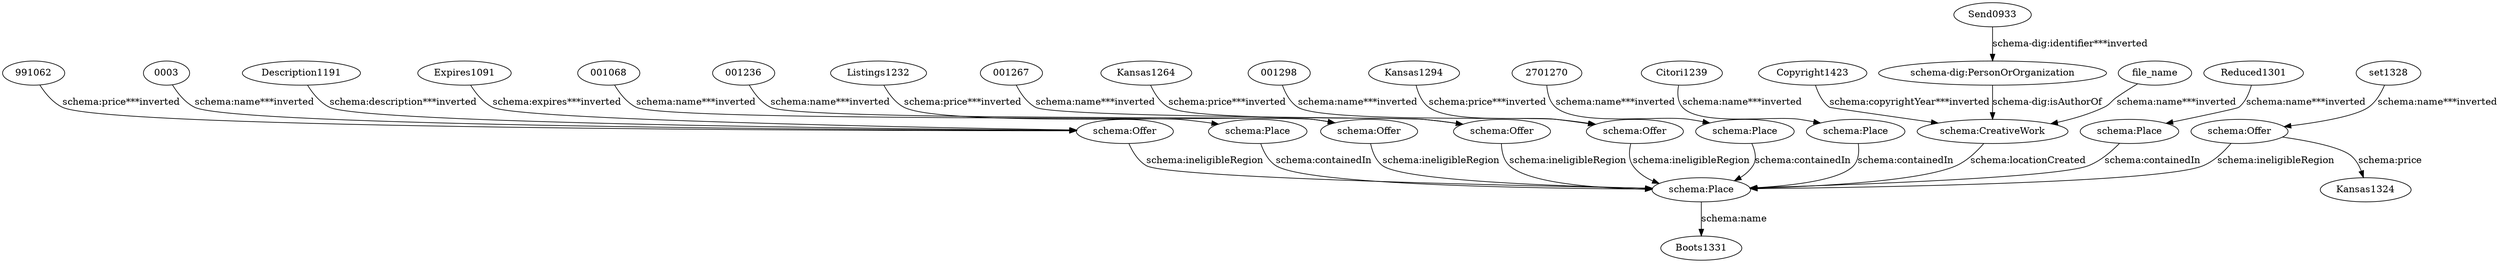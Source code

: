 digraph {
  "991062" [type=attribute_name,label="991062"]
  "2701270" [type=attribute_name,label="2701270"]
  "0003" [type=attribute_name,label="0003"]
  "schema:Offer1" [type=class_uri,label="schema:Offer"]
  "001068" [type=attribute_name,label="001068"]
  "schema:Place1" [type=class_uri,label="schema:Place"]
  "001236" [type=attribute_name,label="001236"]
  "schema:Offer2" [type=class_uri,label="schema:Offer"]
  "001267" [type=attribute_name,label="001267"]
  "schema:Offer3" [type=class_uri,label="schema:Offer"]
  "001298" [type=attribute_name,label="001298"]
  "schema:Offer4" [type=class_uri,label="schema:Offer"]
  "schema:Place3" [type=class_uri,label="schema:Place"]
  Citori1239 [type=attribute_name,label=Citori1239]
  "schema:Place2" [type=class_uri,label="schema:Place"]
  Copyright1423 [type=attribute_name,label=Copyright1423]
  "schema:CreativeWork1" [type=class_uri,label="schema:CreativeWork"]
  Description1191 [type=attribute_name,label=Description1191]
  Expires1091 [type=attribute_name,label=Expires1091]
  Kansas1264 [type=attribute_name,label=Kansas1264]
  Kansas1294 [type=attribute_name,label=Kansas1294]
  Listings1232 [type=attribute_name,label=Listings1232]
  Reduced1301 [type=attribute_name,label=Reduced1301]
  "schema:Place4" [type=class_uri,label="schema:Place"]
  Send0933 [type=attribute_name,label=Send0933]
  "schema-dig:PersonOrOrganization1" [type=class_uri,label="schema-dig:PersonOrOrganization"]
  file_name [type=attribute_name,label=file_name]
  "schema:Place5" [type=class_uri,label="schema:Place"]
  "schema:Offer5" [type=class_uri,label="schema:Offer"]
  Kansas1324 [type=attribute_name,label=Kansas1324]
  Boots1331 [type=attribute_name,label=Boots1331]
  set1328 [type=attribute_name,label=set1328]
  "0003" -> "schema:Offer1" [type=st_property_uri,label="schema:name***inverted",weight=1]
  "001068" -> "schema:Place1" [type=st_property_uri,label="schema:name***inverted",weight=1]
  "001236" -> "schema:Offer2" [type=st_property_uri,label="schema:name***inverted",weight=1]
  "001267" -> "schema:Offer3" [type=st_property_uri,label="schema:name***inverted",weight=1]
  "001298" -> "schema:Offer4" [type=st_property_uri,label="schema:name***inverted",weight=1]
  "2701270" -> "schema:Place3" [type=st_property_uri,label="schema:name***inverted",weight=1]
  "991062" -> "schema:Offer1" [type=st_property_uri,label="schema:price***inverted",weight=1]
  Citori1239 -> "schema:Place2" [type=st_property_uri,label="schema:name***inverted",weight=1]
  Copyright1423 -> "schema:CreativeWork1" [type=st_property_uri,label="schema:copyrightYear***inverted",weight=1]
  Description1191 -> "schema:Offer1" [type=st_property_uri,label="schema:description***inverted",weight=1]
  Expires1091 -> "schema:Offer1" [type=st_property_uri,label="schema:expires***inverted",weight=1]
  Kansas1264 -> "schema:Offer3" [type=st_property_uri,label="schema:price***inverted",weight=1]
  Kansas1294 -> "schema:Offer4" [type=st_property_uri,label="schema:price***inverted",weight=1]
  Listings1232 -> "schema:Offer2" [type=st_property_uri,label="schema:price***inverted",weight=1]
  Reduced1301 -> "schema:Place4" [type=st_property_uri,label="schema:name***inverted",weight=1]
  Send0933 -> "schema-dig:PersonOrOrganization1" [type=st_property_uri,label="schema-dig:identifier***inverted",weight=1]
  file_name -> "schema:CreativeWork1" [type=st_property_uri,label="schema:name***inverted",weight=1]
  "schema-dig:PersonOrOrganization1" -> "schema:CreativeWork1" [label="schema-dig:isAuthorOf",type=direct_property_uri,weight=100]
  "schema:CreativeWork1" -> "schema:Place5" [label="schema:locationCreated",type=direct_property_uri,weight=100]
  "schema:Offer1" -> "schema:Place5" [label="schema:ineligibleRegion",type=direct_property_uri,weight=100]
  "schema:Offer2" -> "schema:Place5" [label="schema:ineligibleRegion",type=direct_property_uri,weight=100]
  "schema:Offer3" -> "schema:Place5" [label="schema:ineligibleRegion",type=direct_property_uri,weight=100]
  "schema:Offer4" -> "schema:Place5" [label="schema:ineligibleRegion",type=direct_property_uri,weight=100]
  "schema:Offer5" -> Kansas1324 [label="schema:price",type=st_property_uri]
  "schema:Offer5" -> "schema:Place5" [label="schema:ineligibleRegion",type=direct_property_uri,weight=100]
  "schema:Place1" -> "schema:Place5" [label="schema:containedIn",type=direct_property_uri,weight=100]
  "schema:Place2" -> "schema:Place5" [label="schema:containedIn",type=direct_property_uri,weight=100]
  "schema:Place3" -> "schema:Place5" [label="schema:containedIn",type=direct_property_uri,weight=100]
  "schema:Place4" -> "schema:Place5" [label="schema:containedIn",type=direct_property_uri,weight=100]
  "schema:Place5" -> Boots1331 [label="schema:name",type=st_property_uri]
  set1328 -> "schema:Offer5" [type=st_property_uri,label="schema:name***inverted",weight=1]
}

